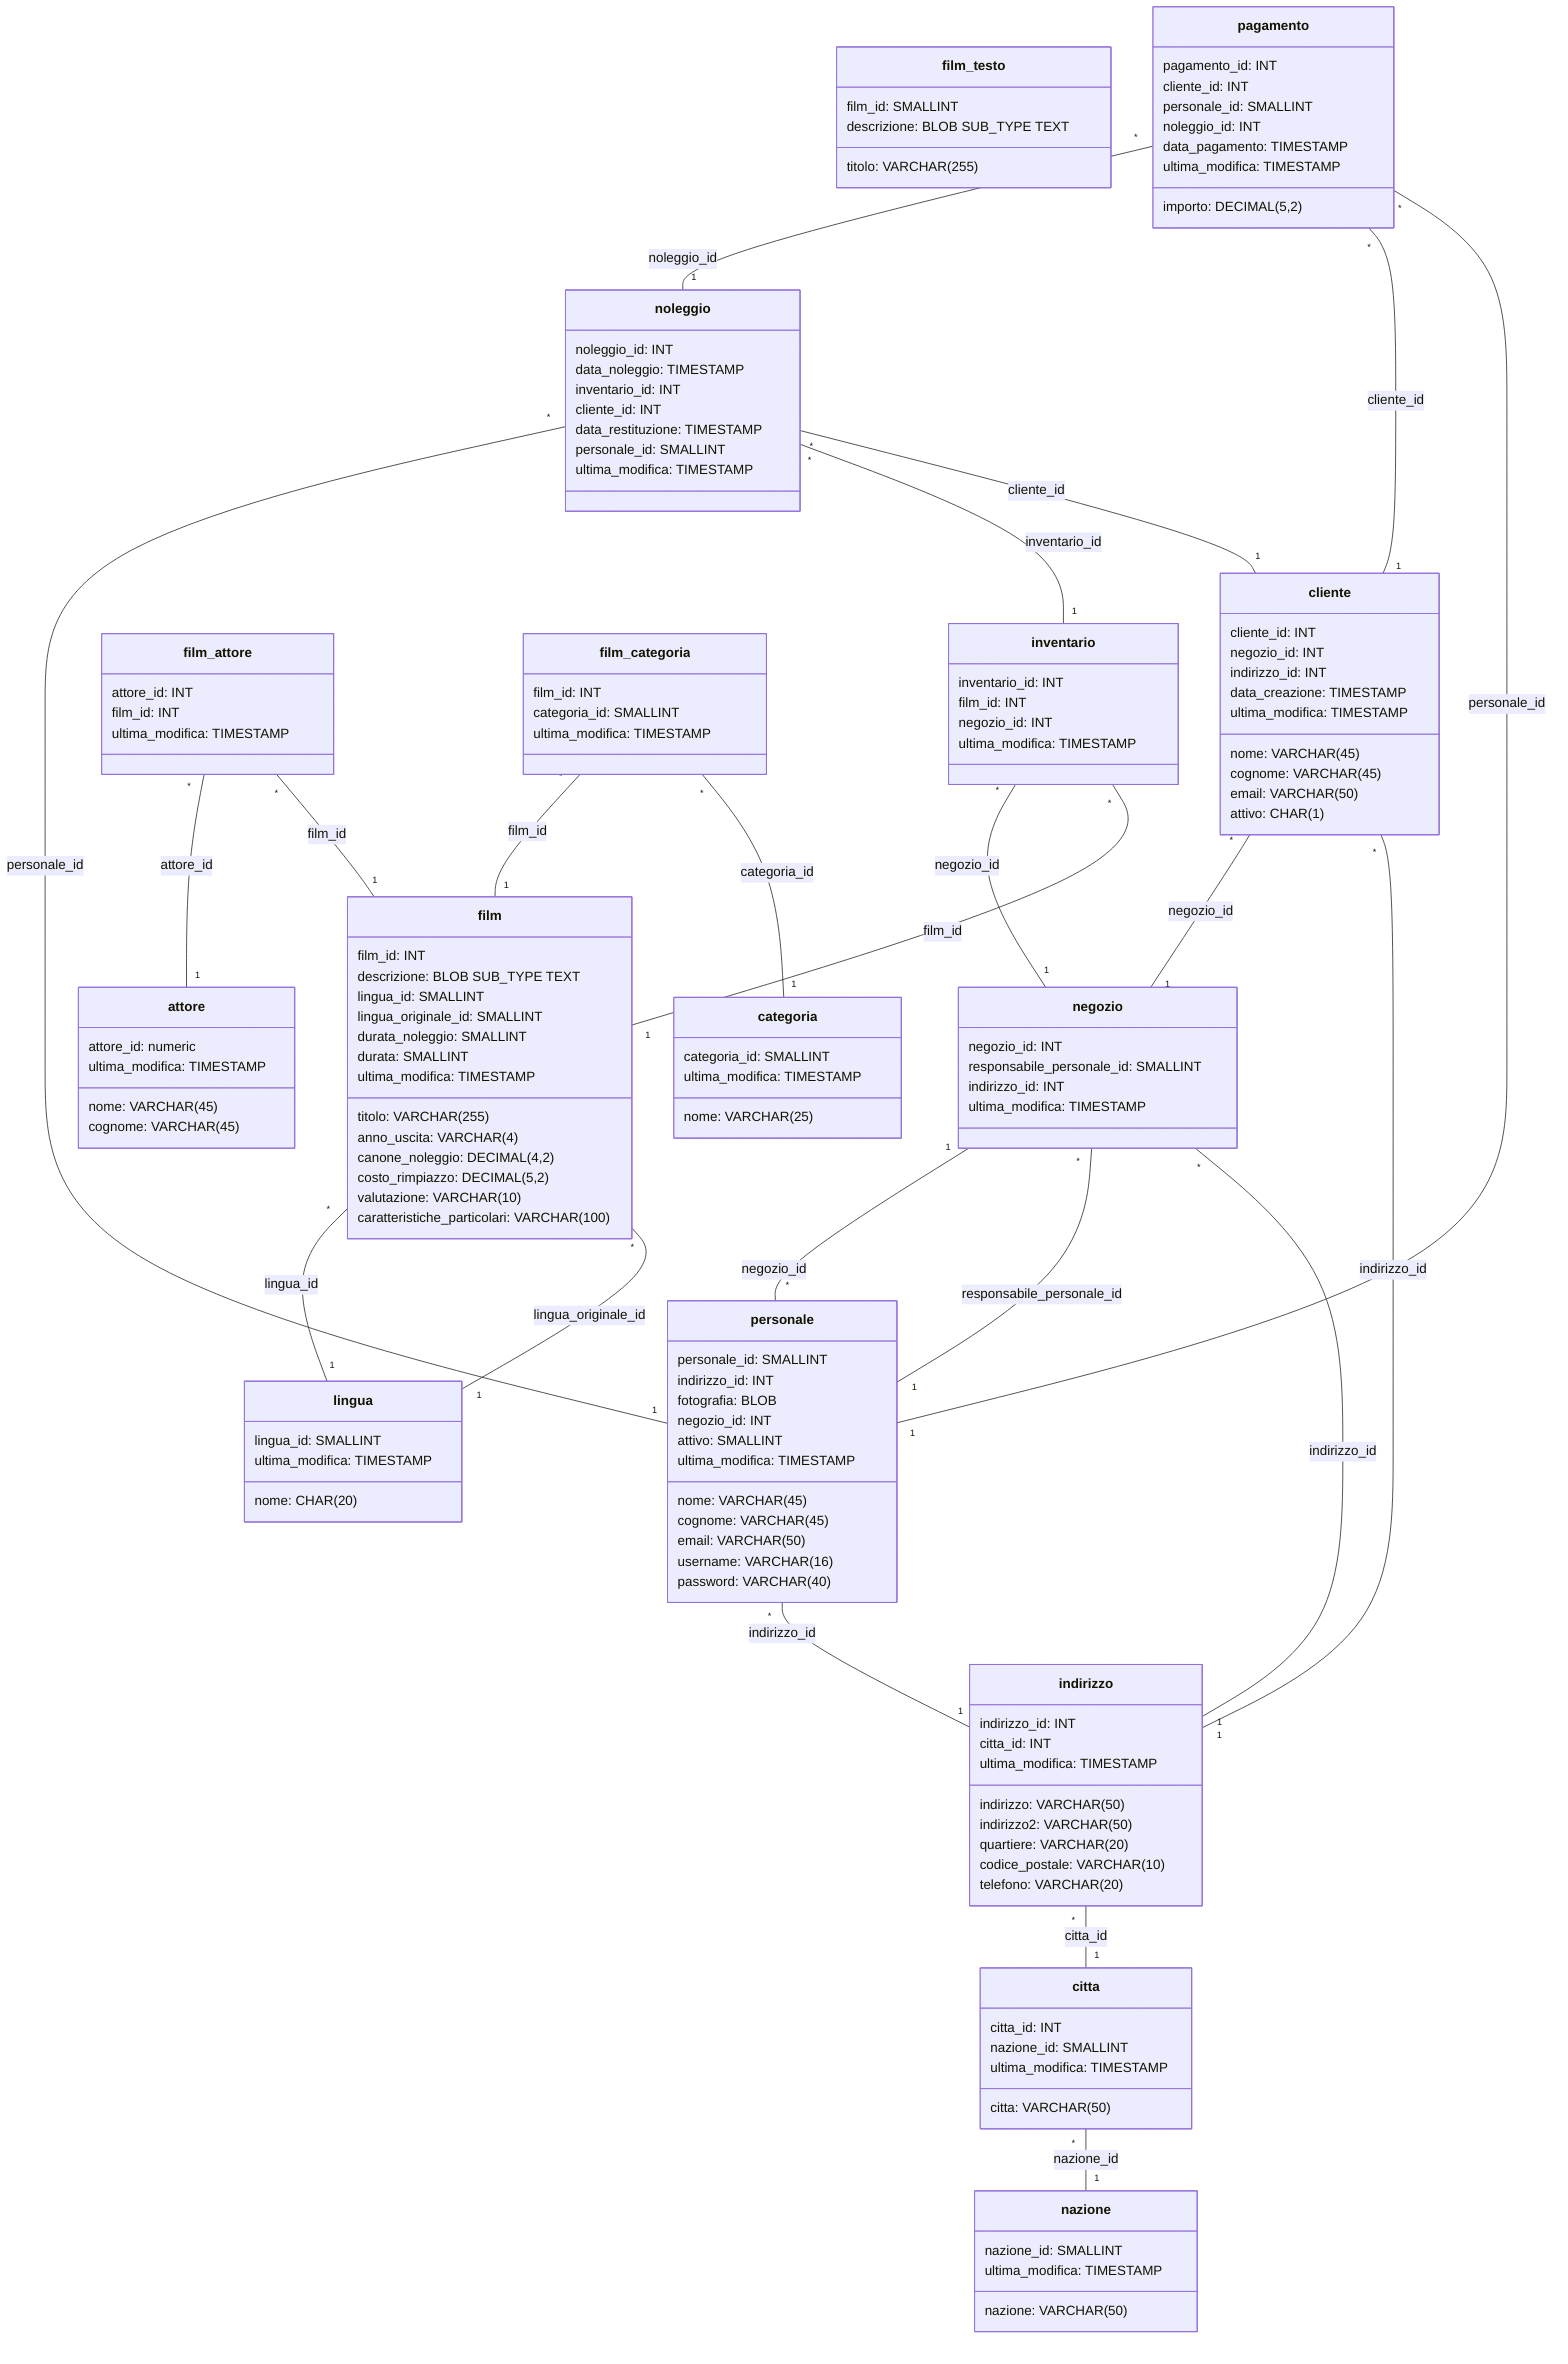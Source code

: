 classDiagram
class attore {
	attore_id: numeric
	nome: VARCHAR(45)
	cognome: VARCHAR(45)
	ultima_modifica: TIMESTAMP
}

class nazione {
	nazione_id: SMALLINT
	nazione: VARCHAR(50)
	ultima_modifica: TIMESTAMP
}

class citta {
	citta_id: INT
	citta: VARCHAR(50)
	nazione_id: SMALLINT
	ultima_modifica: TIMESTAMP
}

class indirizzo {
	indirizzo_id: INT
	indirizzo: VARCHAR(50)
	indirizzo2: VARCHAR(50)
	quartiere: VARCHAR(20)
	citta_id: INT
	codice_postale: VARCHAR(10)
	telefono: VARCHAR(20)
	ultima_modifica: TIMESTAMP
}

class lingua {
	lingua_id: SMALLINT
	nome: CHAR(20)
	ultima_modifica: TIMESTAMP
}

class categoria {
	categoria_id: SMALLINT
	nome: VARCHAR(25)
	ultima_modifica: TIMESTAMP
}

class cliente {
	cliente_id: INT
	negozio_id: INT
	nome: VARCHAR(45)
	cognome: VARCHAR(45)
	email: VARCHAR(50)
	indirizzo_id: INT
	attivo: CHAR(1)
	data_creazione: TIMESTAMP
	ultima_modifica: TIMESTAMP
}

class film {
	film_id: INT
	titolo: VARCHAR(255)
	descrizione: BLOB SUB_TYPE TEXT
	anno_uscita: VARCHAR(4)
	lingua_id: SMALLINT
	lingua_originale_id: SMALLINT
	durata_noleggio: SMALLINT
	canone_noleggio: DECIMAL(4,2)
	durata: SMALLINT
	costo_rimpiazzo: DECIMAL(5,2)
	valutazione: VARCHAR(10)
	caratteristiche_particolari: VARCHAR(100)
	ultima_modifica: TIMESTAMP
}

class film_attore {
	attore_id: INT
	film_id: INT
	ultima_modifica: TIMESTAMP
}

class film_categoria {
	film_id: INT
	categoria_id: SMALLINT
	ultima_modifica: TIMESTAMP
}

class film_testo {
	film_id: SMALLINT
	titolo: VARCHAR(255)
	descrizione: BLOB SUB_TYPE TEXT
}

class inventario {
	inventario_id: INT
	film_id: INT
	negozio_id: INT
	ultima_modifica: TIMESTAMP
}

class personale {
	personale_id: SMALLINT
	nome: VARCHAR(45)
	cognome: VARCHAR(45)
	indirizzo_id: INT
	fotografia: BLOB
	email: VARCHAR(50)
	negozio_id: INT
	attivo: SMALLINT
	username: VARCHAR(16)
	password: VARCHAR(40)
	ultima_modifica: TIMESTAMP
}

class negozio {
	negozio_id: INT
	responsabile_personale_id: SMALLINT
	indirizzo_id: INT
	ultima_modifica: TIMESTAMP
}

class pagamento {
	pagamento_id: INT
	cliente_id: INT
	personale_id: SMALLINT
	noleggio_id: INT
	importo: DECIMAL(5,2)
	data_pagamento: TIMESTAMP
	ultima_modifica: TIMESTAMP
}

class noleggio {
	noleggio_id: INT
	data_noleggio: TIMESTAMP
	inventario_id: INT
	cliente_id: INT
	data_restituzione: TIMESTAMP
	personale_id: SMALLINT
	ultima_modifica: TIMESTAMP
}

citta "*" -- "1" nazione : nazione_id
indirizzo "*" -- "1" citta : citta_id
cliente "*" -- "1" indirizzo : indirizzo_id
cliente "*" -- "1" negozio : negozio_id
film "*" -- "1" lingua : lingua_originale_id
film "*" -- "1" lingua : lingua_id
film_attore "*" -- "1" film : film_id
film_attore "*" -- "1" attore : attore_id
film_categoria "*" -- "1" categoria : categoria_id
film_categoria "*" -- "1" film : film_id
inventario "*" -- "1" film : film_id
inventario "*" -- "1" negozio : negozio_id
personale "*" -- "1" indirizzo : indirizzo_id
personale "*" -- "1" negozio : negozio_id
negozio "*" -- "1" indirizzo : indirizzo_id
negozio "*" -- "1" personale : responsabile_personale_id
pagamento "*" -- "1" personale : personale_id
pagamento "*" -- "1" cliente : cliente_id
pagamento "*" -- "1" noleggio : noleggio_id
noleggio "*" -- "1" cliente : cliente_id
noleggio "*" -- "1" inventario : inventario_id
noleggio "*" -- "1" personale : personale_id